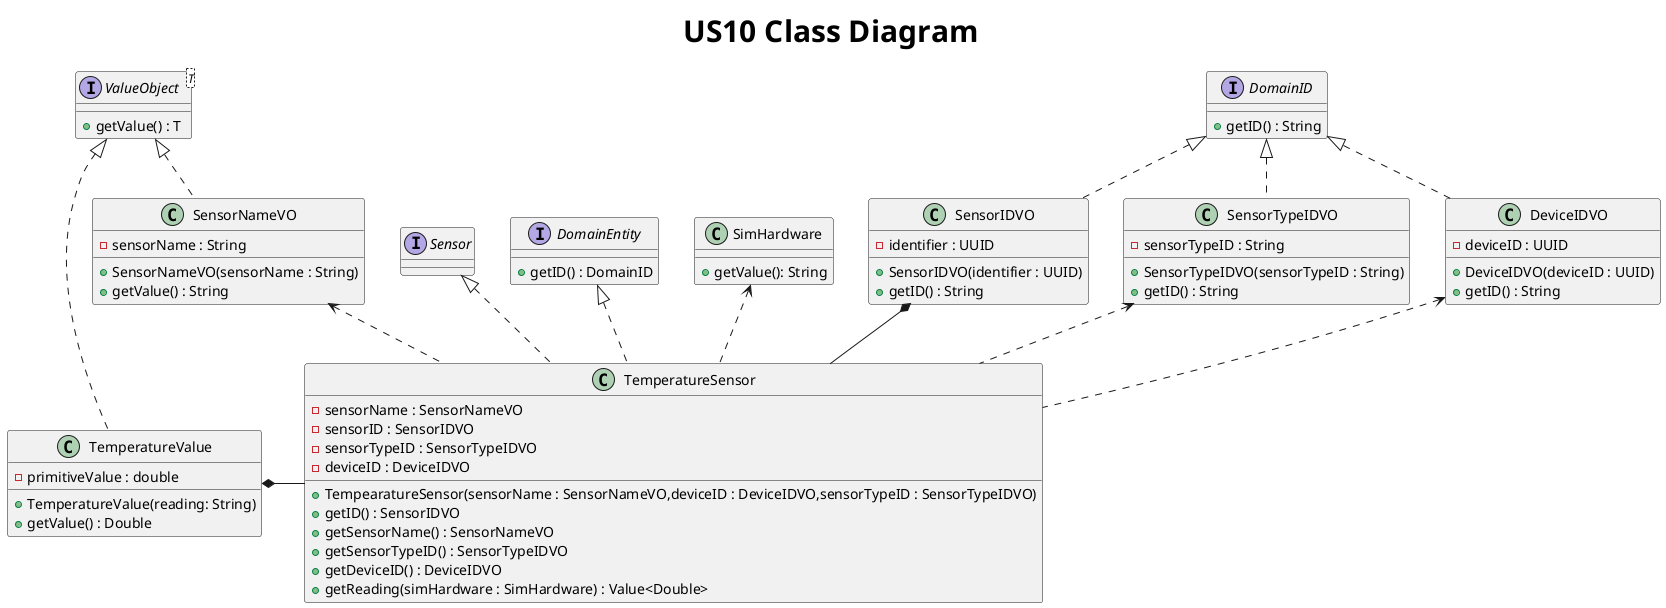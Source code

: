 @startuml
title <size: 30> US10 Class Diagram

interface Sensor {

}

interface DomainEntity{
    + getID() : DomainID
}

interface DomainID{
    + getID() : String
}

interface ValueObject<T> {
    + getValue() : T
}

class TemperatureSensor{
    - sensorName : SensorNameVO
    - sensorID : SensorIDVO
    - sensorTypeID : SensorTypeIDVO
    - deviceID : DeviceIDVO

    + TempearatureSensor(sensorName : SensorNameVO,deviceID : DeviceIDVO,sensorTypeID : SensorTypeIDVO)
    + getID() : SensorIDVO
    + getSensorName() : SensorNameVO
    + getSensorTypeID() : SensorTypeIDVO
    + getDeviceID() : DeviceIDVO
    + getReading(simHardware : SimHardware) : Value<Double>
}

class TemperatureValue{
    - primitiveValue : double

    + TemperatureValue(reading: String)
    + getValue() : Double
}

class SimHardware{
    + getValue(): String
}

class SensorNameVO{
    - sensorName : String
    + SensorNameVO(sensorName : String)
    + getValue() : String
}

class SensorIDVO{
    - identifier : UUID
    + SensorIDVO(identifier : UUID)
    + getID() : String
}


class SensorTypeIDVO{
    - sensorTypeID : String
    + SensorTypeIDVO(sensorTypeID : String)
    + getID() : String
}

class DeviceIDVO{
    - deviceID : UUID
    + DeviceIDVO(deviceID : UUID)
    + getID() : String
}


DomainEntity <|.. TemperatureSensor
Sensor <|.. TemperatureSensor
SimHardware <.. TemperatureSensor

SensorNameVO <.. TemperatureSensor
SensorIDVO *-- TemperatureSensor
TemperatureValue *--right TemperatureSensor
SensorTypeIDVO <.. TemperatureSensor
DeviceIDVO <.. TemperatureSensor

ValueObject <|.. SensorNameVO
DomainID  <|.. SensorIDVO
DomainID  <|.. SensorTypeIDVO
DomainID  <|.. DeviceIDVO

ValueObject <|.. TemperatureValue

@enduml